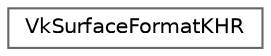 digraph "类继承关系图"
{
 // LATEX_PDF_SIZE
  bgcolor="transparent";
  edge [fontname=Helvetica,fontsize=10,labelfontname=Helvetica,labelfontsize=10];
  node [fontname=Helvetica,fontsize=10,shape=box,height=0.2,width=0.4];
  rankdir="LR";
  Node0 [id="Node000000",label="VkSurfaceFormatKHR",height=0.2,width=0.4,color="grey40", fillcolor="white", style="filled",URL="$struct_vk_surface_format_k_h_r.html",tooltip=" "];
}
